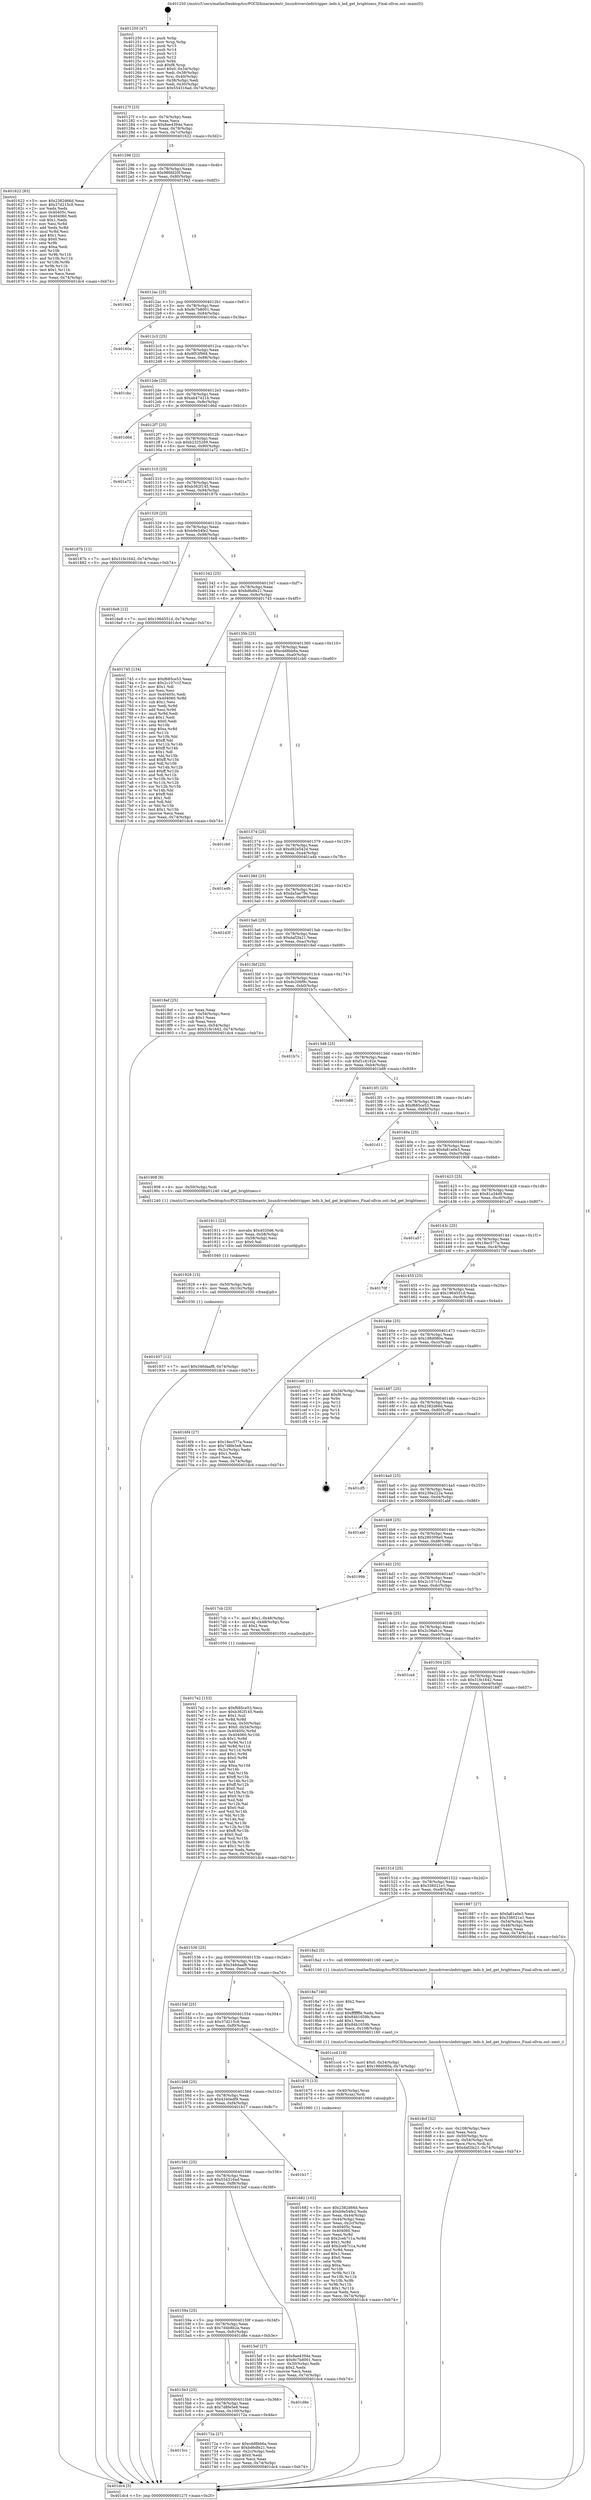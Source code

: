 digraph "0x401250" {
  label = "0x401250 (/mnt/c/Users/mathe/Desktop/tcc/POCII/binaries/extr_linuxdriversledstrigger..leds.h_led_get_brightness_Final-ollvm.out::main(0))"
  labelloc = "t"
  node[shape=record]

  Entry [label="",width=0.3,height=0.3,shape=circle,fillcolor=black,style=filled]
  "0x40127f" [label="{
     0x40127f [23]\l
     | [instrs]\l
     &nbsp;&nbsp;0x40127f \<+3\>: mov -0x74(%rbp),%eax\l
     &nbsp;&nbsp;0x401282 \<+2\>: mov %eax,%ecx\l
     &nbsp;&nbsp;0x401284 \<+6\>: sub $0x8ae4394e,%ecx\l
     &nbsp;&nbsp;0x40128a \<+3\>: mov %eax,-0x78(%rbp)\l
     &nbsp;&nbsp;0x40128d \<+3\>: mov %ecx,-0x7c(%rbp)\l
     &nbsp;&nbsp;0x401290 \<+6\>: je 0000000000401622 \<main+0x3d2\>\l
  }"]
  "0x401622" [label="{
     0x401622 [83]\l
     | [instrs]\l
     &nbsp;&nbsp;0x401622 \<+5\>: mov $0x2382d66d,%eax\l
     &nbsp;&nbsp;0x401627 \<+5\>: mov $0x37d215c9,%ecx\l
     &nbsp;&nbsp;0x40162c \<+2\>: xor %edx,%edx\l
     &nbsp;&nbsp;0x40162e \<+7\>: mov 0x40405c,%esi\l
     &nbsp;&nbsp;0x401635 \<+7\>: mov 0x404060,%edi\l
     &nbsp;&nbsp;0x40163c \<+3\>: sub $0x1,%edx\l
     &nbsp;&nbsp;0x40163f \<+3\>: mov %esi,%r8d\l
     &nbsp;&nbsp;0x401642 \<+3\>: add %edx,%r8d\l
     &nbsp;&nbsp;0x401645 \<+4\>: imul %r8d,%esi\l
     &nbsp;&nbsp;0x401649 \<+3\>: and $0x1,%esi\l
     &nbsp;&nbsp;0x40164c \<+3\>: cmp $0x0,%esi\l
     &nbsp;&nbsp;0x40164f \<+4\>: sete %r9b\l
     &nbsp;&nbsp;0x401653 \<+3\>: cmp $0xa,%edi\l
     &nbsp;&nbsp;0x401656 \<+4\>: setl %r10b\l
     &nbsp;&nbsp;0x40165a \<+3\>: mov %r9b,%r11b\l
     &nbsp;&nbsp;0x40165d \<+3\>: and %r10b,%r11b\l
     &nbsp;&nbsp;0x401660 \<+3\>: xor %r10b,%r9b\l
     &nbsp;&nbsp;0x401663 \<+3\>: or %r9b,%r11b\l
     &nbsp;&nbsp;0x401666 \<+4\>: test $0x1,%r11b\l
     &nbsp;&nbsp;0x40166a \<+3\>: cmovne %ecx,%eax\l
     &nbsp;&nbsp;0x40166d \<+3\>: mov %eax,-0x74(%rbp)\l
     &nbsp;&nbsp;0x401670 \<+5\>: jmp 0000000000401dc4 \<main+0xb74\>\l
  }"]
  "0x401296" [label="{
     0x401296 [22]\l
     | [instrs]\l
     &nbsp;&nbsp;0x401296 \<+5\>: jmp 000000000040129b \<main+0x4b\>\l
     &nbsp;&nbsp;0x40129b \<+3\>: mov -0x78(%rbp),%eax\l
     &nbsp;&nbsp;0x40129e \<+5\>: sub $0x986fd20f,%eax\l
     &nbsp;&nbsp;0x4012a3 \<+3\>: mov %eax,-0x80(%rbp)\l
     &nbsp;&nbsp;0x4012a6 \<+6\>: je 0000000000401943 \<main+0x6f3\>\l
  }"]
  Exit [label="",width=0.3,height=0.3,shape=circle,fillcolor=black,style=filled,peripheries=2]
  "0x401943" [label="{
     0x401943\l
  }", style=dashed]
  "0x4012ac" [label="{
     0x4012ac [25]\l
     | [instrs]\l
     &nbsp;&nbsp;0x4012ac \<+5\>: jmp 00000000004012b1 \<main+0x61\>\l
     &nbsp;&nbsp;0x4012b1 \<+3\>: mov -0x78(%rbp),%eax\l
     &nbsp;&nbsp;0x4012b4 \<+5\>: sub $0x9c7b8001,%eax\l
     &nbsp;&nbsp;0x4012b9 \<+6\>: mov %eax,-0x84(%rbp)\l
     &nbsp;&nbsp;0x4012bf \<+6\>: je 000000000040160a \<main+0x3ba\>\l
  }"]
  "0x401937" [label="{
     0x401937 [12]\l
     | [instrs]\l
     &nbsp;&nbsp;0x401937 \<+7\>: movl $0x346daaf8,-0x74(%rbp)\l
     &nbsp;&nbsp;0x40193e \<+5\>: jmp 0000000000401dc4 \<main+0xb74\>\l
  }"]
  "0x40160a" [label="{
     0x40160a\l
  }", style=dashed]
  "0x4012c5" [label="{
     0x4012c5 [25]\l
     | [instrs]\l
     &nbsp;&nbsp;0x4012c5 \<+5\>: jmp 00000000004012ca \<main+0x7a\>\l
     &nbsp;&nbsp;0x4012ca \<+3\>: mov -0x78(%rbp),%eax\l
     &nbsp;&nbsp;0x4012cd \<+5\>: sub $0x9f53f968,%eax\l
     &nbsp;&nbsp;0x4012d2 \<+6\>: mov %eax,-0x88(%rbp)\l
     &nbsp;&nbsp;0x4012d8 \<+6\>: je 0000000000401cbc \<main+0xa6c\>\l
  }"]
  "0x401928" [label="{
     0x401928 [15]\l
     | [instrs]\l
     &nbsp;&nbsp;0x401928 \<+4\>: mov -0x50(%rbp),%rdi\l
     &nbsp;&nbsp;0x40192c \<+6\>: mov %eax,-0x10c(%rbp)\l
     &nbsp;&nbsp;0x401932 \<+5\>: call 0000000000401030 \<free@plt\>\l
     | [calls]\l
     &nbsp;&nbsp;0x401030 \{1\} (unknown)\l
  }"]
  "0x401cbc" [label="{
     0x401cbc\l
  }", style=dashed]
  "0x4012de" [label="{
     0x4012de [25]\l
     | [instrs]\l
     &nbsp;&nbsp;0x4012de \<+5\>: jmp 00000000004012e3 \<main+0x93\>\l
     &nbsp;&nbsp;0x4012e3 \<+3\>: mov -0x78(%rbp),%eax\l
     &nbsp;&nbsp;0x4012e6 \<+5\>: sub $0xab47421b,%eax\l
     &nbsp;&nbsp;0x4012eb \<+6\>: mov %eax,-0x8c(%rbp)\l
     &nbsp;&nbsp;0x4012f1 \<+6\>: je 0000000000401d6d \<main+0xb1d\>\l
  }"]
  "0x401911" [label="{
     0x401911 [23]\l
     | [instrs]\l
     &nbsp;&nbsp;0x401911 \<+10\>: movabs $0x4020d6,%rdi\l
     &nbsp;&nbsp;0x40191b \<+3\>: mov %eax,-0x58(%rbp)\l
     &nbsp;&nbsp;0x40191e \<+3\>: mov -0x58(%rbp),%esi\l
     &nbsp;&nbsp;0x401921 \<+2\>: mov $0x0,%al\l
     &nbsp;&nbsp;0x401923 \<+5\>: call 0000000000401040 \<printf@plt\>\l
     | [calls]\l
     &nbsp;&nbsp;0x401040 \{1\} (unknown)\l
  }"]
  "0x401d6d" [label="{
     0x401d6d\l
  }", style=dashed]
  "0x4012f7" [label="{
     0x4012f7 [25]\l
     | [instrs]\l
     &nbsp;&nbsp;0x4012f7 \<+5\>: jmp 00000000004012fc \<main+0xac\>\l
     &nbsp;&nbsp;0x4012fc \<+3\>: mov -0x78(%rbp),%eax\l
     &nbsp;&nbsp;0x4012ff \<+5\>: sub $0xb2325269,%eax\l
     &nbsp;&nbsp;0x401304 \<+6\>: mov %eax,-0x90(%rbp)\l
     &nbsp;&nbsp;0x40130a \<+6\>: je 0000000000401a72 \<main+0x822\>\l
  }"]
  "0x4018cf" [label="{
     0x4018cf [32]\l
     | [instrs]\l
     &nbsp;&nbsp;0x4018cf \<+6\>: mov -0x108(%rbp),%ecx\l
     &nbsp;&nbsp;0x4018d5 \<+3\>: imul %eax,%ecx\l
     &nbsp;&nbsp;0x4018d8 \<+4\>: mov -0x50(%rbp),%rsi\l
     &nbsp;&nbsp;0x4018dc \<+4\>: movslq -0x54(%rbp),%rdi\l
     &nbsp;&nbsp;0x4018e0 \<+3\>: mov %ecx,(%rsi,%rdi,4)\l
     &nbsp;&nbsp;0x4018e3 \<+7\>: movl $0xdaf2fa21,-0x74(%rbp)\l
     &nbsp;&nbsp;0x4018ea \<+5\>: jmp 0000000000401dc4 \<main+0xb74\>\l
  }"]
  "0x401a72" [label="{
     0x401a72\l
  }", style=dashed]
  "0x401310" [label="{
     0x401310 [25]\l
     | [instrs]\l
     &nbsp;&nbsp;0x401310 \<+5\>: jmp 0000000000401315 \<main+0xc5\>\l
     &nbsp;&nbsp;0x401315 \<+3\>: mov -0x78(%rbp),%eax\l
     &nbsp;&nbsp;0x401318 \<+5\>: sub $0xb362f145,%eax\l
     &nbsp;&nbsp;0x40131d \<+6\>: mov %eax,-0x94(%rbp)\l
     &nbsp;&nbsp;0x401323 \<+6\>: je 000000000040187b \<main+0x62b\>\l
  }"]
  "0x4018a7" [label="{
     0x4018a7 [40]\l
     | [instrs]\l
     &nbsp;&nbsp;0x4018a7 \<+5\>: mov $0x2,%ecx\l
     &nbsp;&nbsp;0x4018ac \<+1\>: cltd\l
     &nbsp;&nbsp;0x4018ad \<+2\>: idiv %ecx\l
     &nbsp;&nbsp;0x4018af \<+6\>: imul $0xfffffffe,%edx,%ecx\l
     &nbsp;&nbsp;0x4018b5 \<+6\>: sub $0x84b1659b,%ecx\l
     &nbsp;&nbsp;0x4018bb \<+3\>: add $0x1,%ecx\l
     &nbsp;&nbsp;0x4018be \<+6\>: add $0x84b1659b,%ecx\l
     &nbsp;&nbsp;0x4018c4 \<+6\>: mov %ecx,-0x108(%rbp)\l
     &nbsp;&nbsp;0x4018ca \<+5\>: call 0000000000401160 \<next_i\>\l
     | [calls]\l
     &nbsp;&nbsp;0x401160 \{1\} (/mnt/c/Users/mathe/Desktop/tcc/POCII/binaries/extr_linuxdriversledstrigger..leds.h_led_get_brightness_Final-ollvm.out::next_i)\l
  }"]
  "0x40187b" [label="{
     0x40187b [12]\l
     | [instrs]\l
     &nbsp;&nbsp;0x40187b \<+7\>: movl $0x31fe1642,-0x74(%rbp)\l
     &nbsp;&nbsp;0x401882 \<+5\>: jmp 0000000000401dc4 \<main+0xb74\>\l
  }"]
  "0x401329" [label="{
     0x401329 [25]\l
     | [instrs]\l
     &nbsp;&nbsp;0x401329 \<+5\>: jmp 000000000040132e \<main+0xde\>\l
     &nbsp;&nbsp;0x40132e \<+3\>: mov -0x78(%rbp),%eax\l
     &nbsp;&nbsp;0x401331 \<+5\>: sub $0xb9e54fe2,%eax\l
     &nbsp;&nbsp;0x401336 \<+6\>: mov %eax,-0x98(%rbp)\l
     &nbsp;&nbsp;0x40133c \<+6\>: je 00000000004016e8 \<main+0x498\>\l
  }"]
  "0x4017e2" [label="{
     0x4017e2 [153]\l
     | [instrs]\l
     &nbsp;&nbsp;0x4017e2 \<+5\>: mov $0xf685ce53,%ecx\l
     &nbsp;&nbsp;0x4017e7 \<+5\>: mov $0xb362f145,%edx\l
     &nbsp;&nbsp;0x4017ec \<+3\>: mov $0x1,%sil\l
     &nbsp;&nbsp;0x4017ef \<+3\>: xor %r8d,%r8d\l
     &nbsp;&nbsp;0x4017f2 \<+4\>: mov %rax,-0x50(%rbp)\l
     &nbsp;&nbsp;0x4017f6 \<+7\>: movl $0x0,-0x54(%rbp)\l
     &nbsp;&nbsp;0x4017fd \<+8\>: mov 0x40405c,%r9d\l
     &nbsp;&nbsp;0x401805 \<+8\>: mov 0x404060,%r10d\l
     &nbsp;&nbsp;0x40180d \<+4\>: sub $0x1,%r8d\l
     &nbsp;&nbsp;0x401811 \<+3\>: mov %r9d,%r11d\l
     &nbsp;&nbsp;0x401814 \<+3\>: add %r8d,%r11d\l
     &nbsp;&nbsp;0x401817 \<+4\>: imul %r11d,%r9d\l
     &nbsp;&nbsp;0x40181b \<+4\>: and $0x1,%r9d\l
     &nbsp;&nbsp;0x40181f \<+4\>: cmp $0x0,%r9d\l
     &nbsp;&nbsp;0x401823 \<+3\>: sete %bl\l
     &nbsp;&nbsp;0x401826 \<+4\>: cmp $0xa,%r10d\l
     &nbsp;&nbsp;0x40182a \<+4\>: setl %r14b\l
     &nbsp;&nbsp;0x40182e \<+3\>: mov %bl,%r15b\l
     &nbsp;&nbsp;0x401831 \<+4\>: xor $0xff,%r15b\l
     &nbsp;&nbsp;0x401835 \<+3\>: mov %r14b,%r12b\l
     &nbsp;&nbsp;0x401838 \<+4\>: xor $0xff,%r12b\l
     &nbsp;&nbsp;0x40183c \<+4\>: xor $0x0,%sil\l
     &nbsp;&nbsp;0x401840 \<+3\>: mov %r15b,%r13b\l
     &nbsp;&nbsp;0x401843 \<+4\>: and $0x0,%r13b\l
     &nbsp;&nbsp;0x401847 \<+3\>: and %sil,%bl\l
     &nbsp;&nbsp;0x40184a \<+3\>: mov %r12b,%al\l
     &nbsp;&nbsp;0x40184d \<+2\>: and $0x0,%al\l
     &nbsp;&nbsp;0x40184f \<+3\>: and %sil,%r14b\l
     &nbsp;&nbsp;0x401852 \<+3\>: or %bl,%r13b\l
     &nbsp;&nbsp;0x401855 \<+3\>: or %r14b,%al\l
     &nbsp;&nbsp;0x401858 \<+3\>: xor %al,%r13b\l
     &nbsp;&nbsp;0x40185b \<+3\>: or %r12b,%r15b\l
     &nbsp;&nbsp;0x40185e \<+4\>: xor $0xff,%r15b\l
     &nbsp;&nbsp;0x401862 \<+4\>: or $0x0,%sil\l
     &nbsp;&nbsp;0x401866 \<+3\>: and %sil,%r15b\l
     &nbsp;&nbsp;0x401869 \<+3\>: or %r15b,%r13b\l
     &nbsp;&nbsp;0x40186c \<+4\>: test $0x1,%r13b\l
     &nbsp;&nbsp;0x401870 \<+3\>: cmovne %edx,%ecx\l
     &nbsp;&nbsp;0x401873 \<+3\>: mov %ecx,-0x74(%rbp)\l
     &nbsp;&nbsp;0x401876 \<+5\>: jmp 0000000000401dc4 \<main+0xb74\>\l
  }"]
  "0x4016e8" [label="{
     0x4016e8 [12]\l
     | [instrs]\l
     &nbsp;&nbsp;0x4016e8 \<+7\>: movl $0x1964551d,-0x74(%rbp)\l
     &nbsp;&nbsp;0x4016ef \<+5\>: jmp 0000000000401dc4 \<main+0xb74\>\l
  }"]
  "0x401342" [label="{
     0x401342 [25]\l
     | [instrs]\l
     &nbsp;&nbsp;0x401342 \<+5\>: jmp 0000000000401347 \<main+0xf7\>\l
     &nbsp;&nbsp;0x401347 \<+3\>: mov -0x78(%rbp),%eax\l
     &nbsp;&nbsp;0x40134a \<+5\>: sub $0xbd6dfe21,%eax\l
     &nbsp;&nbsp;0x40134f \<+6\>: mov %eax,-0x9c(%rbp)\l
     &nbsp;&nbsp;0x401355 \<+6\>: je 0000000000401745 \<main+0x4f5\>\l
  }"]
  "0x4015cc" [label="{
     0x4015cc\l
  }", style=dashed]
  "0x401745" [label="{
     0x401745 [134]\l
     | [instrs]\l
     &nbsp;&nbsp;0x401745 \<+5\>: mov $0xf685ce53,%eax\l
     &nbsp;&nbsp;0x40174a \<+5\>: mov $0x2c107c1f,%ecx\l
     &nbsp;&nbsp;0x40174f \<+2\>: mov $0x1,%dl\l
     &nbsp;&nbsp;0x401751 \<+2\>: xor %esi,%esi\l
     &nbsp;&nbsp;0x401753 \<+7\>: mov 0x40405c,%edi\l
     &nbsp;&nbsp;0x40175a \<+8\>: mov 0x404060,%r8d\l
     &nbsp;&nbsp;0x401762 \<+3\>: sub $0x1,%esi\l
     &nbsp;&nbsp;0x401765 \<+3\>: mov %edi,%r9d\l
     &nbsp;&nbsp;0x401768 \<+3\>: add %esi,%r9d\l
     &nbsp;&nbsp;0x40176b \<+4\>: imul %r9d,%edi\l
     &nbsp;&nbsp;0x40176f \<+3\>: and $0x1,%edi\l
     &nbsp;&nbsp;0x401772 \<+3\>: cmp $0x0,%edi\l
     &nbsp;&nbsp;0x401775 \<+4\>: sete %r10b\l
     &nbsp;&nbsp;0x401779 \<+4\>: cmp $0xa,%r8d\l
     &nbsp;&nbsp;0x40177d \<+4\>: setl %r11b\l
     &nbsp;&nbsp;0x401781 \<+3\>: mov %r10b,%bl\l
     &nbsp;&nbsp;0x401784 \<+3\>: xor $0xff,%bl\l
     &nbsp;&nbsp;0x401787 \<+3\>: mov %r11b,%r14b\l
     &nbsp;&nbsp;0x40178a \<+4\>: xor $0xff,%r14b\l
     &nbsp;&nbsp;0x40178e \<+3\>: xor $0x1,%dl\l
     &nbsp;&nbsp;0x401791 \<+3\>: mov %bl,%r15b\l
     &nbsp;&nbsp;0x401794 \<+4\>: and $0xff,%r15b\l
     &nbsp;&nbsp;0x401798 \<+3\>: and %dl,%r10b\l
     &nbsp;&nbsp;0x40179b \<+3\>: mov %r14b,%r12b\l
     &nbsp;&nbsp;0x40179e \<+4\>: and $0xff,%r12b\l
     &nbsp;&nbsp;0x4017a2 \<+3\>: and %dl,%r11b\l
     &nbsp;&nbsp;0x4017a5 \<+3\>: or %r10b,%r15b\l
     &nbsp;&nbsp;0x4017a8 \<+3\>: or %r11b,%r12b\l
     &nbsp;&nbsp;0x4017ab \<+3\>: xor %r12b,%r15b\l
     &nbsp;&nbsp;0x4017ae \<+3\>: or %r14b,%bl\l
     &nbsp;&nbsp;0x4017b1 \<+3\>: xor $0xff,%bl\l
     &nbsp;&nbsp;0x4017b4 \<+3\>: or $0x1,%dl\l
     &nbsp;&nbsp;0x4017b7 \<+2\>: and %dl,%bl\l
     &nbsp;&nbsp;0x4017b9 \<+3\>: or %bl,%r15b\l
     &nbsp;&nbsp;0x4017bc \<+4\>: test $0x1,%r15b\l
     &nbsp;&nbsp;0x4017c0 \<+3\>: cmovne %ecx,%eax\l
     &nbsp;&nbsp;0x4017c3 \<+3\>: mov %eax,-0x74(%rbp)\l
     &nbsp;&nbsp;0x4017c6 \<+5\>: jmp 0000000000401dc4 \<main+0xb74\>\l
  }"]
  "0x40135b" [label="{
     0x40135b [25]\l
     | [instrs]\l
     &nbsp;&nbsp;0x40135b \<+5\>: jmp 0000000000401360 \<main+0x110\>\l
     &nbsp;&nbsp;0x401360 \<+3\>: mov -0x78(%rbp),%eax\l
     &nbsp;&nbsp;0x401363 \<+5\>: sub $0xcdd8bb6a,%eax\l
     &nbsp;&nbsp;0x401368 \<+6\>: mov %eax,-0xa0(%rbp)\l
     &nbsp;&nbsp;0x40136e \<+6\>: je 0000000000401cb0 \<main+0xa60\>\l
  }"]
  "0x40172a" [label="{
     0x40172a [27]\l
     | [instrs]\l
     &nbsp;&nbsp;0x40172a \<+5\>: mov $0xcdd8bb6a,%eax\l
     &nbsp;&nbsp;0x40172f \<+5\>: mov $0xbd6dfe21,%ecx\l
     &nbsp;&nbsp;0x401734 \<+3\>: mov -0x2c(%rbp),%edx\l
     &nbsp;&nbsp;0x401737 \<+3\>: cmp $0x0,%edx\l
     &nbsp;&nbsp;0x40173a \<+3\>: cmove %ecx,%eax\l
     &nbsp;&nbsp;0x40173d \<+3\>: mov %eax,-0x74(%rbp)\l
     &nbsp;&nbsp;0x401740 \<+5\>: jmp 0000000000401dc4 \<main+0xb74\>\l
  }"]
  "0x401cb0" [label="{
     0x401cb0\l
  }", style=dashed]
  "0x401374" [label="{
     0x401374 [25]\l
     | [instrs]\l
     &nbsp;&nbsp;0x401374 \<+5\>: jmp 0000000000401379 \<main+0x129\>\l
     &nbsp;&nbsp;0x401379 \<+3\>: mov -0x78(%rbp),%eax\l
     &nbsp;&nbsp;0x40137c \<+5\>: sub $0xd92e542d,%eax\l
     &nbsp;&nbsp;0x401381 \<+6\>: mov %eax,-0xa4(%rbp)\l
     &nbsp;&nbsp;0x401387 \<+6\>: je 0000000000401a4b \<main+0x7fb\>\l
  }"]
  "0x4015b3" [label="{
     0x4015b3 [25]\l
     | [instrs]\l
     &nbsp;&nbsp;0x4015b3 \<+5\>: jmp 00000000004015b8 \<main+0x368\>\l
     &nbsp;&nbsp;0x4015b8 \<+3\>: mov -0x78(%rbp),%eax\l
     &nbsp;&nbsp;0x4015bb \<+5\>: sub $0x7d8fe5e8,%eax\l
     &nbsp;&nbsp;0x4015c0 \<+6\>: mov %eax,-0x100(%rbp)\l
     &nbsp;&nbsp;0x4015c6 \<+6\>: je 000000000040172a \<main+0x4da\>\l
  }"]
  "0x401a4b" [label="{
     0x401a4b\l
  }", style=dashed]
  "0x40138d" [label="{
     0x40138d [25]\l
     | [instrs]\l
     &nbsp;&nbsp;0x40138d \<+5\>: jmp 0000000000401392 \<main+0x142\>\l
     &nbsp;&nbsp;0x401392 \<+3\>: mov -0x78(%rbp),%eax\l
     &nbsp;&nbsp;0x401395 \<+5\>: sub $0xda5ae79e,%eax\l
     &nbsp;&nbsp;0x40139a \<+6\>: mov %eax,-0xa8(%rbp)\l
     &nbsp;&nbsp;0x4013a0 \<+6\>: je 0000000000401d3f \<main+0xaef\>\l
  }"]
  "0x401d8e" [label="{
     0x401d8e\l
  }", style=dashed]
  "0x401d3f" [label="{
     0x401d3f\l
  }", style=dashed]
  "0x4013a6" [label="{
     0x4013a6 [25]\l
     | [instrs]\l
     &nbsp;&nbsp;0x4013a6 \<+5\>: jmp 00000000004013ab \<main+0x15b\>\l
     &nbsp;&nbsp;0x4013ab \<+3\>: mov -0x78(%rbp),%eax\l
     &nbsp;&nbsp;0x4013ae \<+5\>: sub $0xdaf2fa21,%eax\l
     &nbsp;&nbsp;0x4013b3 \<+6\>: mov %eax,-0xac(%rbp)\l
     &nbsp;&nbsp;0x4013b9 \<+6\>: je 00000000004018ef \<main+0x69f\>\l
  }"]
  "0x401682" [label="{
     0x401682 [102]\l
     | [instrs]\l
     &nbsp;&nbsp;0x401682 \<+5\>: mov $0x2382d66d,%ecx\l
     &nbsp;&nbsp;0x401687 \<+5\>: mov $0xb9e54fe2,%edx\l
     &nbsp;&nbsp;0x40168c \<+3\>: mov %eax,-0x44(%rbp)\l
     &nbsp;&nbsp;0x40168f \<+3\>: mov -0x44(%rbp),%eax\l
     &nbsp;&nbsp;0x401692 \<+3\>: mov %eax,-0x2c(%rbp)\l
     &nbsp;&nbsp;0x401695 \<+7\>: mov 0x40405c,%eax\l
     &nbsp;&nbsp;0x40169c \<+7\>: mov 0x404060,%esi\l
     &nbsp;&nbsp;0x4016a3 \<+3\>: mov %eax,%r8d\l
     &nbsp;&nbsp;0x4016a6 \<+7\>: sub $0x2ceb7c1a,%r8d\l
     &nbsp;&nbsp;0x4016ad \<+4\>: sub $0x1,%r8d\l
     &nbsp;&nbsp;0x4016b1 \<+7\>: add $0x2ceb7c1a,%r8d\l
     &nbsp;&nbsp;0x4016b8 \<+4\>: imul %r8d,%eax\l
     &nbsp;&nbsp;0x4016bc \<+3\>: and $0x1,%eax\l
     &nbsp;&nbsp;0x4016bf \<+3\>: cmp $0x0,%eax\l
     &nbsp;&nbsp;0x4016c2 \<+4\>: sete %r9b\l
     &nbsp;&nbsp;0x4016c6 \<+3\>: cmp $0xa,%esi\l
     &nbsp;&nbsp;0x4016c9 \<+4\>: setl %r10b\l
     &nbsp;&nbsp;0x4016cd \<+3\>: mov %r9b,%r11b\l
     &nbsp;&nbsp;0x4016d0 \<+3\>: and %r10b,%r11b\l
     &nbsp;&nbsp;0x4016d3 \<+3\>: xor %r10b,%r9b\l
     &nbsp;&nbsp;0x4016d6 \<+3\>: or %r9b,%r11b\l
     &nbsp;&nbsp;0x4016d9 \<+4\>: test $0x1,%r11b\l
     &nbsp;&nbsp;0x4016dd \<+3\>: cmovne %edx,%ecx\l
     &nbsp;&nbsp;0x4016e0 \<+3\>: mov %ecx,-0x74(%rbp)\l
     &nbsp;&nbsp;0x4016e3 \<+5\>: jmp 0000000000401dc4 \<main+0xb74\>\l
  }"]
  "0x4018ef" [label="{
     0x4018ef [25]\l
     | [instrs]\l
     &nbsp;&nbsp;0x4018ef \<+2\>: xor %eax,%eax\l
     &nbsp;&nbsp;0x4018f1 \<+3\>: mov -0x54(%rbp),%ecx\l
     &nbsp;&nbsp;0x4018f4 \<+3\>: sub $0x1,%eax\l
     &nbsp;&nbsp;0x4018f7 \<+2\>: sub %eax,%ecx\l
     &nbsp;&nbsp;0x4018f9 \<+3\>: mov %ecx,-0x54(%rbp)\l
     &nbsp;&nbsp;0x4018fc \<+7\>: movl $0x31fe1642,-0x74(%rbp)\l
     &nbsp;&nbsp;0x401903 \<+5\>: jmp 0000000000401dc4 \<main+0xb74\>\l
  }"]
  "0x4013bf" [label="{
     0x4013bf [25]\l
     | [instrs]\l
     &nbsp;&nbsp;0x4013bf \<+5\>: jmp 00000000004013c4 \<main+0x174\>\l
     &nbsp;&nbsp;0x4013c4 \<+3\>: mov -0x78(%rbp),%eax\l
     &nbsp;&nbsp;0x4013c7 \<+5\>: sub $0xdc206f9c,%eax\l
     &nbsp;&nbsp;0x4013cc \<+6\>: mov %eax,-0xb0(%rbp)\l
     &nbsp;&nbsp;0x4013d2 \<+6\>: je 0000000000401b7c \<main+0x92c\>\l
  }"]
  "0x401250" [label="{
     0x401250 [47]\l
     | [instrs]\l
     &nbsp;&nbsp;0x401250 \<+1\>: push %rbp\l
     &nbsp;&nbsp;0x401251 \<+3\>: mov %rsp,%rbp\l
     &nbsp;&nbsp;0x401254 \<+2\>: push %r15\l
     &nbsp;&nbsp;0x401256 \<+2\>: push %r14\l
     &nbsp;&nbsp;0x401258 \<+2\>: push %r13\l
     &nbsp;&nbsp;0x40125a \<+2\>: push %r12\l
     &nbsp;&nbsp;0x40125c \<+1\>: push %rbx\l
     &nbsp;&nbsp;0x40125d \<+7\>: sub $0xf8,%rsp\l
     &nbsp;&nbsp;0x401264 \<+7\>: movl $0x0,-0x34(%rbp)\l
     &nbsp;&nbsp;0x40126b \<+3\>: mov %edi,-0x38(%rbp)\l
     &nbsp;&nbsp;0x40126e \<+4\>: mov %rsi,-0x40(%rbp)\l
     &nbsp;&nbsp;0x401272 \<+3\>: mov -0x38(%rbp),%edi\l
     &nbsp;&nbsp;0x401275 \<+3\>: mov %edi,-0x30(%rbp)\l
     &nbsp;&nbsp;0x401278 \<+7\>: movl $0x554316ad,-0x74(%rbp)\l
  }"]
  "0x401b7c" [label="{
     0x401b7c\l
  }", style=dashed]
  "0x4013d8" [label="{
     0x4013d8 [25]\l
     | [instrs]\l
     &nbsp;&nbsp;0x4013d8 \<+5\>: jmp 00000000004013dd \<main+0x18d\>\l
     &nbsp;&nbsp;0x4013dd \<+3\>: mov -0x78(%rbp),%eax\l
     &nbsp;&nbsp;0x4013e0 \<+5\>: sub $0xf1c4182e,%eax\l
     &nbsp;&nbsp;0x4013e5 \<+6\>: mov %eax,-0xb4(%rbp)\l
     &nbsp;&nbsp;0x4013eb \<+6\>: je 0000000000401b88 \<main+0x938\>\l
  }"]
  "0x401dc4" [label="{
     0x401dc4 [5]\l
     | [instrs]\l
     &nbsp;&nbsp;0x401dc4 \<+5\>: jmp 000000000040127f \<main+0x2f\>\l
  }"]
  "0x401b88" [label="{
     0x401b88\l
  }", style=dashed]
  "0x4013f1" [label="{
     0x4013f1 [25]\l
     | [instrs]\l
     &nbsp;&nbsp;0x4013f1 \<+5\>: jmp 00000000004013f6 \<main+0x1a6\>\l
     &nbsp;&nbsp;0x4013f6 \<+3\>: mov -0x78(%rbp),%eax\l
     &nbsp;&nbsp;0x4013f9 \<+5\>: sub $0xf685ce53,%eax\l
     &nbsp;&nbsp;0x4013fe \<+6\>: mov %eax,-0xb8(%rbp)\l
     &nbsp;&nbsp;0x401404 \<+6\>: je 0000000000401d11 \<main+0xac1\>\l
  }"]
  "0x40159a" [label="{
     0x40159a [25]\l
     | [instrs]\l
     &nbsp;&nbsp;0x40159a \<+5\>: jmp 000000000040159f \<main+0x34f\>\l
     &nbsp;&nbsp;0x40159f \<+3\>: mov -0x78(%rbp),%eax\l
     &nbsp;&nbsp;0x4015a2 \<+5\>: sub $0x7d4b8b2a,%eax\l
     &nbsp;&nbsp;0x4015a7 \<+6\>: mov %eax,-0xfc(%rbp)\l
     &nbsp;&nbsp;0x4015ad \<+6\>: je 0000000000401d8e \<main+0xb3e\>\l
  }"]
  "0x401d11" [label="{
     0x401d11\l
  }", style=dashed]
  "0x40140a" [label="{
     0x40140a [25]\l
     | [instrs]\l
     &nbsp;&nbsp;0x40140a \<+5\>: jmp 000000000040140f \<main+0x1bf\>\l
     &nbsp;&nbsp;0x40140f \<+3\>: mov -0x78(%rbp),%eax\l
     &nbsp;&nbsp;0x401412 \<+5\>: sub $0xfa81e0e3,%eax\l
     &nbsp;&nbsp;0x401417 \<+6\>: mov %eax,-0xbc(%rbp)\l
     &nbsp;&nbsp;0x40141d \<+6\>: je 0000000000401908 \<main+0x6b8\>\l
  }"]
  "0x4015ef" [label="{
     0x4015ef [27]\l
     | [instrs]\l
     &nbsp;&nbsp;0x4015ef \<+5\>: mov $0x8ae4394e,%eax\l
     &nbsp;&nbsp;0x4015f4 \<+5\>: mov $0x9c7b8001,%ecx\l
     &nbsp;&nbsp;0x4015f9 \<+3\>: mov -0x30(%rbp),%edx\l
     &nbsp;&nbsp;0x4015fc \<+3\>: cmp $0x2,%edx\l
     &nbsp;&nbsp;0x4015ff \<+3\>: cmovne %ecx,%eax\l
     &nbsp;&nbsp;0x401602 \<+3\>: mov %eax,-0x74(%rbp)\l
     &nbsp;&nbsp;0x401605 \<+5\>: jmp 0000000000401dc4 \<main+0xb74\>\l
  }"]
  "0x401908" [label="{
     0x401908 [9]\l
     | [instrs]\l
     &nbsp;&nbsp;0x401908 \<+4\>: mov -0x50(%rbp),%rdi\l
     &nbsp;&nbsp;0x40190c \<+5\>: call 0000000000401240 \<led_get_brightness\>\l
     | [calls]\l
     &nbsp;&nbsp;0x401240 \{1\} (/mnt/c/Users/mathe/Desktop/tcc/POCII/binaries/extr_linuxdriversledstrigger..leds.h_led_get_brightness_Final-ollvm.out::led_get_brightness)\l
  }"]
  "0x401423" [label="{
     0x401423 [25]\l
     | [instrs]\l
     &nbsp;&nbsp;0x401423 \<+5\>: jmp 0000000000401428 \<main+0x1d8\>\l
     &nbsp;&nbsp;0x401428 \<+3\>: mov -0x78(%rbp),%eax\l
     &nbsp;&nbsp;0x40142b \<+5\>: sub $0x81a34d9,%eax\l
     &nbsp;&nbsp;0x401430 \<+6\>: mov %eax,-0xc0(%rbp)\l
     &nbsp;&nbsp;0x401436 \<+6\>: je 0000000000401a57 \<main+0x807\>\l
  }"]
  "0x401581" [label="{
     0x401581 [25]\l
     | [instrs]\l
     &nbsp;&nbsp;0x401581 \<+5\>: jmp 0000000000401586 \<main+0x336\>\l
     &nbsp;&nbsp;0x401586 \<+3\>: mov -0x78(%rbp),%eax\l
     &nbsp;&nbsp;0x401589 \<+5\>: sub $0x554316ad,%eax\l
     &nbsp;&nbsp;0x40158e \<+6\>: mov %eax,-0xf8(%rbp)\l
     &nbsp;&nbsp;0x401594 \<+6\>: je 00000000004015ef \<main+0x39f\>\l
  }"]
  "0x401a57" [label="{
     0x401a57\l
  }", style=dashed]
  "0x40143c" [label="{
     0x40143c [25]\l
     | [instrs]\l
     &nbsp;&nbsp;0x40143c \<+5\>: jmp 0000000000401441 \<main+0x1f1\>\l
     &nbsp;&nbsp;0x401441 \<+3\>: mov -0x78(%rbp),%eax\l
     &nbsp;&nbsp;0x401444 \<+5\>: sub $0x18ec577a,%eax\l
     &nbsp;&nbsp;0x401449 \<+6\>: mov %eax,-0xc4(%rbp)\l
     &nbsp;&nbsp;0x40144f \<+6\>: je 000000000040170f \<main+0x4bf\>\l
  }"]
  "0x401b17" [label="{
     0x401b17\l
  }", style=dashed]
  "0x40170f" [label="{
     0x40170f\l
  }", style=dashed]
  "0x401455" [label="{
     0x401455 [25]\l
     | [instrs]\l
     &nbsp;&nbsp;0x401455 \<+5\>: jmp 000000000040145a \<main+0x20a\>\l
     &nbsp;&nbsp;0x40145a \<+3\>: mov -0x78(%rbp),%eax\l
     &nbsp;&nbsp;0x40145d \<+5\>: sub $0x1964551d,%eax\l
     &nbsp;&nbsp;0x401462 \<+6\>: mov %eax,-0xc8(%rbp)\l
     &nbsp;&nbsp;0x401468 \<+6\>: je 00000000004016f4 \<main+0x4a4\>\l
  }"]
  "0x401568" [label="{
     0x401568 [25]\l
     | [instrs]\l
     &nbsp;&nbsp;0x401568 \<+5\>: jmp 000000000040156d \<main+0x31d\>\l
     &nbsp;&nbsp;0x40156d \<+3\>: mov -0x78(%rbp),%eax\l
     &nbsp;&nbsp;0x401570 \<+5\>: sub $0x4340edf9,%eax\l
     &nbsp;&nbsp;0x401575 \<+6\>: mov %eax,-0xf4(%rbp)\l
     &nbsp;&nbsp;0x40157b \<+6\>: je 0000000000401b17 \<main+0x8c7\>\l
  }"]
  "0x4016f4" [label="{
     0x4016f4 [27]\l
     | [instrs]\l
     &nbsp;&nbsp;0x4016f4 \<+5\>: mov $0x18ec577a,%eax\l
     &nbsp;&nbsp;0x4016f9 \<+5\>: mov $0x7d8fe5e8,%ecx\l
     &nbsp;&nbsp;0x4016fe \<+3\>: mov -0x2c(%rbp),%edx\l
     &nbsp;&nbsp;0x401701 \<+3\>: cmp $0x1,%edx\l
     &nbsp;&nbsp;0x401704 \<+3\>: cmovl %ecx,%eax\l
     &nbsp;&nbsp;0x401707 \<+3\>: mov %eax,-0x74(%rbp)\l
     &nbsp;&nbsp;0x40170a \<+5\>: jmp 0000000000401dc4 \<main+0xb74\>\l
  }"]
  "0x40146e" [label="{
     0x40146e [25]\l
     | [instrs]\l
     &nbsp;&nbsp;0x40146e \<+5\>: jmp 0000000000401473 \<main+0x223\>\l
     &nbsp;&nbsp;0x401473 \<+3\>: mov -0x78(%rbp),%eax\l
     &nbsp;&nbsp;0x401476 \<+5\>: sub $0x198d080a,%eax\l
     &nbsp;&nbsp;0x40147b \<+6\>: mov %eax,-0xcc(%rbp)\l
     &nbsp;&nbsp;0x401481 \<+6\>: je 0000000000401ce0 \<main+0xa90\>\l
  }"]
  "0x401675" [label="{
     0x401675 [13]\l
     | [instrs]\l
     &nbsp;&nbsp;0x401675 \<+4\>: mov -0x40(%rbp),%rax\l
     &nbsp;&nbsp;0x401679 \<+4\>: mov 0x8(%rax),%rdi\l
     &nbsp;&nbsp;0x40167d \<+5\>: call 0000000000401060 \<atoi@plt\>\l
     | [calls]\l
     &nbsp;&nbsp;0x401060 \{1\} (unknown)\l
  }"]
  "0x401ce0" [label="{
     0x401ce0 [21]\l
     | [instrs]\l
     &nbsp;&nbsp;0x401ce0 \<+3\>: mov -0x34(%rbp),%eax\l
     &nbsp;&nbsp;0x401ce3 \<+7\>: add $0xf8,%rsp\l
     &nbsp;&nbsp;0x401cea \<+1\>: pop %rbx\l
     &nbsp;&nbsp;0x401ceb \<+2\>: pop %r12\l
     &nbsp;&nbsp;0x401ced \<+2\>: pop %r13\l
     &nbsp;&nbsp;0x401cef \<+2\>: pop %r14\l
     &nbsp;&nbsp;0x401cf1 \<+2\>: pop %r15\l
     &nbsp;&nbsp;0x401cf3 \<+1\>: pop %rbp\l
     &nbsp;&nbsp;0x401cf4 \<+1\>: ret\l
  }"]
  "0x401487" [label="{
     0x401487 [25]\l
     | [instrs]\l
     &nbsp;&nbsp;0x401487 \<+5\>: jmp 000000000040148c \<main+0x23c\>\l
     &nbsp;&nbsp;0x40148c \<+3\>: mov -0x78(%rbp),%eax\l
     &nbsp;&nbsp;0x40148f \<+5\>: sub $0x2382d66d,%eax\l
     &nbsp;&nbsp;0x401494 \<+6\>: mov %eax,-0xd0(%rbp)\l
     &nbsp;&nbsp;0x40149a \<+6\>: je 0000000000401cf5 \<main+0xaa5\>\l
  }"]
  "0x40154f" [label="{
     0x40154f [25]\l
     | [instrs]\l
     &nbsp;&nbsp;0x40154f \<+5\>: jmp 0000000000401554 \<main+0x304\>\l
     &nbsp;&nbsp;0x401554 \<+3\>: mov -0x78(%rbp),%eax\l
     &nbsp;&nbsp;0x401557 \<+5\>: sub $0x37d215c9,%eax\l
     &nbsp;&nbsp;0x40155c \<+6\>: mov %eax,-0xf0(%rbp)\l
     &nbsp;&nbsp;0x401562 \<+6\>: je 0000000000401675 \<main+0x425\>\l
  }"]
  "0x401cf5" [label="{
     0x401cf5\l
  }", style=dashed]
  "0x4014a0" [label="{
     0x4014a0 [25]\l
     | [instrs]\l
     &nbsp;&nbsp;0x4014a0 \<+5\>: jmp 00000000004014a5 \<main+0x255\>\l
     &nbsp;&nbsp;0x4014a5 \<+3\>: mov -0x78(%rbp),%eax\l
     &nbsp;&nbsp;0x4014a8 \<+5\>: sub $0x239a222a,%eax\l
     &nbsp;&nbsp;0x4014ad \<+6\>: mov %eax,-0xd4(%rbp)\l
     &nbsp;&nbsp;0x4014b3 \<+6\>: je 0000000000401abf \<main+0x86f\>\l
  }"]
  "0x401ccd" [label="{
     0x401ccd [19]\l
     | [instrs]\l
     &nbsp;&nbsp;0x401ccd \<+7\>: movl $0x0,-0x34(%rbp)\l
     &nbsp;&nbsp;0x401cd4 \<+7\>: movl $0x198d080a,-0x74(%rbp)\l
     &nbsp;&nbsp;0x401cdb \<+5\>: jmp 0000000000401dc4 \<main+0xb74\>\l
  }"]
  "0x401abf" [label="{
     0x401abf\l
  }", style=dashed]
  "0x4014b9" [label="{
     0x4014b9 [25]\l
     | [instrs]\l
     &nbsp;&nbsp;0x4014b9 \<+5\>: jmp 00000000004014be \<main+0x26e\>\l
     &nbsp;&nbsp;0x4014be \<+3\>: mov -0x78(%rbp),%eax\l
     &nbsp;&nbsp;0x4014c1 \<+5\>: sub $0x280309a0,%eax\l
     &nbsp;&nbsp;0x4014c6 \<+6\>: mov %eax,-0xd8(%rbp)\l
     &nbsp;&nbsp;0x4014cc \<+6\>: je 000000000040199b \<main+0x74b\>\l
  }"]
  "0x401536" [label="{
     0x401536 [25]\l
     | [instrs]\l
     &nbsp;&nbsp;0x401536 \<+5\>: jmp 000000000040153b \<main+0x2eb\>\l
     &nbsp;&nbsp;0x40153b \<+3\>: mov -0x78(%rbp),%eax\l
     &nbsp;&nbsp;0x40153e \<+5\>: sub $0x346daaf8,%eax\l
     &nbsp;&nbsp;0x401543 \<+6\>: mov %eax,-0xec(%rbp)\l
     &nbsp;&nbsp;0x401549 \<+6\>: je 0000000000401ccd \<main+0xa7d\>\l
  }"]
  "0x40199b" [label="{
     0x40199b\l
  }", style=dashed]
  "0x4014d2" [label="{
     0x4014d2 [25]\l
     | [instrs]\l
     &nbsp;&nbsp;0x4014d2 \<+5\>: jmp 00000000004014d7 \<main+0x287\>\l
     &nbsp;&nbsp;0x4014d7 \<+3\>: mov -0x78(%rbp),%eax\l
     &nbsp;&nbsp;0x4014da \<+5\>: sub $0x2c107c1f,%eax\l
     &nbsp;&nbsp;0x4014df \<+6\>: mov %eax,-0xdc(%rbp)\l
     &nbsp;&nbsp;0x4014e5 \<+6\>: je 00000000004017cb \<main+0x57b\>\l
  }"]
  "0x4018a2" [label="{
     0x4018a2 [5]\l
     | [instrs]\l
     &nbsp;&nbsp;0x4018a2 \<+5\>: call 0000000000401160 \<next_i\>\l
     | [calls]\l
     &nbsp;&nbsp;0x401160 \{1\} (/mnt/c/Users/mathe/Desktop/tcc/POCII/binaries/extr_linuxdriversledstrigger..leds.h_led_get_brightness_Final-ollvm.out::next_i)\l
  }"]
  "0x4017cb" [label="{
     0x4017cb [23]\l
     | [instrs]\l
     &nbsp;&nbsp;0x4017cb \<+7\>: movl $0x1,-0x48(%rbp)\l
     &nbsp;&nbsp;0x4017d2 \<+4\>: movslq -0x48(%rbp),%rax\l
     &nbsp;&nbsp;0x4017d6 \<+4\>: shl $0x2,%rax\l
     &nbsp;&nbsp;0x4017da \<+3\>: mov %rax,%rdi\l
     &nbsp;&nbsp;0x4017dd \<+5\>: call 0000000000401050 \<malloc@plt\>\l
     | [calls]\l
     &nbsp;&nbsp;0x401050 \{1\} (unknown)\l
  }"]
  "0x4014eb" [label="{
     0x4014eb [25]\l
     | [instrs]\l
     &nbsp;&nbsp;0x4014eb \<+5\>: jmp 00000000004014f0 \<main+0x2a0\>\l
     &nbsp;&nbsp;0x4014f0 \<+3\>: mov -0x78(%rbp),%eax\l
     &nbsp;&nbsp;0x4014f3 \<+5\>: sub $0x2c36ab1e,%eax\l
     &nbsp;&nbsp;0x4014f8 \<+6\>: mov %eax,-0xe0(%rbp)\l
     &nbsp;&nbsp;0x4014fe \<+6\>: je 0000000000401ca4 \<main+0xa54\>\l
  }"]
  "0x40151d" [label="{
     0x40151d [25]\l
     | [instrs]\l
     &nbsp;&nbsp;0x40151d \<+5\>: jmp 0000000000401522 \<main+0x2d2\>\l
     &nbsp;&nbsp;0x401522 \<+3\>: mov -0x78(%rbp),%eax\l
     &nbsp;&nbsp;0x401525 \<+5\>: sub $0x336021e1,%eax\l
     &nbsp;&nbsp;0x40152a \<+6\>: mov %eax,-0xe8(%rbp)\l
     &nbsp;&nbsp;0x401530 \<+6\>: je 00000000004018a2 \<main+0x652\>\l
  }"]
  "0x401ca4" [label="{
     0x401ca4\l
  }", style=dashed]
  "0x401504" [label="{
     0x401504 [25]\l
     | [instrs]\l
     &nbsp;&nbsp;0x401504 \<+5\>: jmp 0000000000401509 \<main+0x2b9\>\l
     &nbsp;&nbsp;0x401509 \<+3\>: mov -0x78(%rbp),%eax\l
     &nbsp;&nbsp;0x40150c \<+5\>: sub $0x31fe1642,%eax\l
     &nbsp;&nbsp;0x401511 \<+6\>: mov %eax,-0xe4(%rbp)\l
     &nbsp;&nbsp;0x401517 \<+6\>: je 0000000000401887 \<main+0x637\>\l
  }"]
  "0x401887" [label="{
     0x401887 [27]\l
     | [instrs]\l
     &nbsp;&nbsp;0x401887 \<+5\>: mov $0xfa81e0e3,%eax\l
     &nbsp;&nbsp;0x40188c \<+5\>: mov $0x336021e1,%ecx\l
     &nbsp;&nbsp;0x401891 \<+3\>: mov -0x54(%rbp),%edx\l
     &nbsp;&nbsp;0x401894 \<+3\>: cmp -0x48(%rbp),%edx\l
     &nbsp;&nbsp;0x401897 \<+3\>: cmovl %ecx,%eax\l
     &nbsp;&nbsp;0x40189a \<+3\>: mov %eax,-0x74(%rbp)\l
     &nbsp;&nbsp;0x40189d \<+5\>: jmp 0000000000401dc4 \<main+0xb74\>\l
  }"]
  Entry -> "0x401250" [label=" 1"]
  "0x40127f" -> "0x401622" [label=" 1"]
  "0x40127f" -> "0x401296" [label=" 15"]
  "0x401ce0" -> Exit [label=" 1"]
  "0x401296" -> "0x401943" [label=" 0"]
  "0x401296" -> "0x4012ac" [label=" 15"]
  "0x401ccd" -> "0x401dc4" [label=" 1"]
  "0x4012ac" -> "0x40160a" [label=" 0"]
  "0x4012ac" -> "0x4012c5" [label=" 15"]
  "0x401937" -> "0x401dc4" [label=" 1"]
  "0x4012c5" -> "0x401cbc" [label=" 0"]
  "0x4012c5" -> "0x4012de" [label=" 15"]
  "0x401928" -> "0x401937" [label=" 1"]
  "0x4012de" -> "0x401d6d" [label=" 0"]
  "0x4012de" -> "0x4012f7" [label=" 15"]
  "0x401911" -> "0x401928" [label=" 1"]
  "0x4012f7" -> "0x401a72" [label=" 0"]
  "0x4012f7" -> "0x401310" [label=" 15"]
  "0x401908" -> "0x401911" [label=" 1"]
  "0x401310" -> "0x40187b" [label=" 1"]
  "0x401310" -> "0x401329" [label=" 14"]
  "0x4018ef" -> "0x401dc4" [label=" 1"]
  "0x401329" -> "0x4016e8" [label=" 1"]
  "0x401329" -> "0x401342" [label=" 13"]
  "0x4018cf" -> "0x401dc4" [label=" 1"]
  "0x401342" -> "0x401745" [label=" 1"]
  "0x401342" -> "0x40135b" [label=" 12"]
  "0x4018a7" -> "0x4018cf" [label=" 1"]
  "0x40135b" -> "0x401cb0" [label=" 0"]
  "0x40135b" -> "0x401374" [label=" 12"]
  "0x4018a2" -> "0x4018a7" [label=" 1"]
  "0x401374" -> "0x401a4b" [label=" 0"]
  "0x401374" -> "0x40138d" [label=" 12"]
  "0x40187b" -> "0x401dc4" [label=" 1"]
  "0x40138d" -> "0x401d3f" [label=" 0"]
  "0x40138d" -> "0x4013a6" [label=" 12"]
  "0x4017e2" -> "0x401dc4" [label=" 1"]
  "0x4013a6" -> "0x4018ef" [label=" 1"]
  "0x4013a6" -> "0x4013bf" [label=" 11"]
  "0x401745" -> "0x401dc4" [label=" 1"]
  "0x4013bf" -> "0x401b7c" [label=" 0"]
  "0x4013bf" -> "0x4013d8" [label=" 11"]
  "0x40172a" -> "0x401dc4" [label=" 1"]
  "0x4013d8" -> "0x401b88" [label=" 0"]
  "0x4013d8" -> "0x4013f1" [label=" 11"]
  "0x4015b3" -> "0x4015cc" [label=" 0"]
  "0x4013f1" -> "0x401d11" [label=" 0"]
  "0x4013f1" -> "0x40140a" [label=" 11"]
  "0x4015b3" -> "0x40172a" [label=" 1"]
  "0x40140a" -> "0x401908" [label=" 1"]
  "0x40140a" -> "0x401423" [label=" 10"]
  "0x401887" -> "0x401dc4" [label=" 2"]
  "0x401423" -> "0x401a57" [label=" 0"]
  "0x401423" -> "0x40143c" [label=" 10"]
  "0x40159a" -> "0x401d8e" [label=" 0"]
  "0x40143c" -> "0x40170f" [label=" 0"]
  "0x40143c" -> "0x401455" [label=" 10"]
  "0x4017cb" -> "0x4017e2" [label=" 1"]
  "0x401455" -> "0x4016f4" [label=" 1"]
  "0x401455" -> "0x40146e" [label=" 9"]
  "0x4016e8" -> "0x401dc4" [label=" 1"]
  "0x40146e" -> "0x401ce0" [label=" 1"]
  "0x40146e" -> "0x401487" [label=" 8"]
  "0x401682" -> "0x401dc4" [label=" 1"]
  "0x401487" -> "0x401cf5" [label=" 0"]
  "0x401487" -> "0x4014a0" [label=" 8"]
  "0x401622" -> "0x401dc4" [label=" 1"]
  "0x4014a0" -> "0x401abf" [label=" 0"]
  "0x4014a0" -> "0x4014b9" [label=" 8"]
  "0x401dc4" -> "0x40127f" [label=" 15"]
  "0x4014b9" -> "0x40199b" [label=" 0"]
  "0x4014b9" -> "0x4014d2" [label=" 8"]
  "0x4015ef" -> "0x401dc4" [label=" 1"]
  "0x4014d2" -> "0x4017cb" [label=" 1"]
  "0x4014d2" -> "0x4014eb" [label=" 7"]
  "0x401581" -> "0x40159a" [label=" 1"]
  "0x4014eb" -> "0x401ca4" [label=" 0"]
  "0x4014eb" -> "0x401504" [label=" 7"]
  "0x40159a" -> "0x4015b3" [label=" 1"]
  "0x401504" -> "0x401887" [label=" 2"]
  "0x401504" -> "0x40151d" [label=" 5"]
  "0x401581" -> "0x4015ef" [label=" 1"]
  "0x40151d" -> "0x4018a2" [label=" 1"]
  "0x40151d" -> "0x401536" [label=" 4"]
  "0x401250" -> "0x40127f" [label=" 1"]
  "0x401536" -> "0x401ccd" [label=" 1"]
  "0x401536" -> "0x40154f" [label=" 3"]
  "0x401675" -> "0x401682" [label=" 1"]
  "0x40154f" -> "0x401675" [label=" 1"]
  "0x40154f" -> "0x401568" [label=" 2"]
  "0x4016f4" -> "0x401dc4" [label=" 1"]
  "0x401568" -> "0x401b17" [label=" 0"]
  "0x401568" -> "0x401581" [label=" 2"]
}

